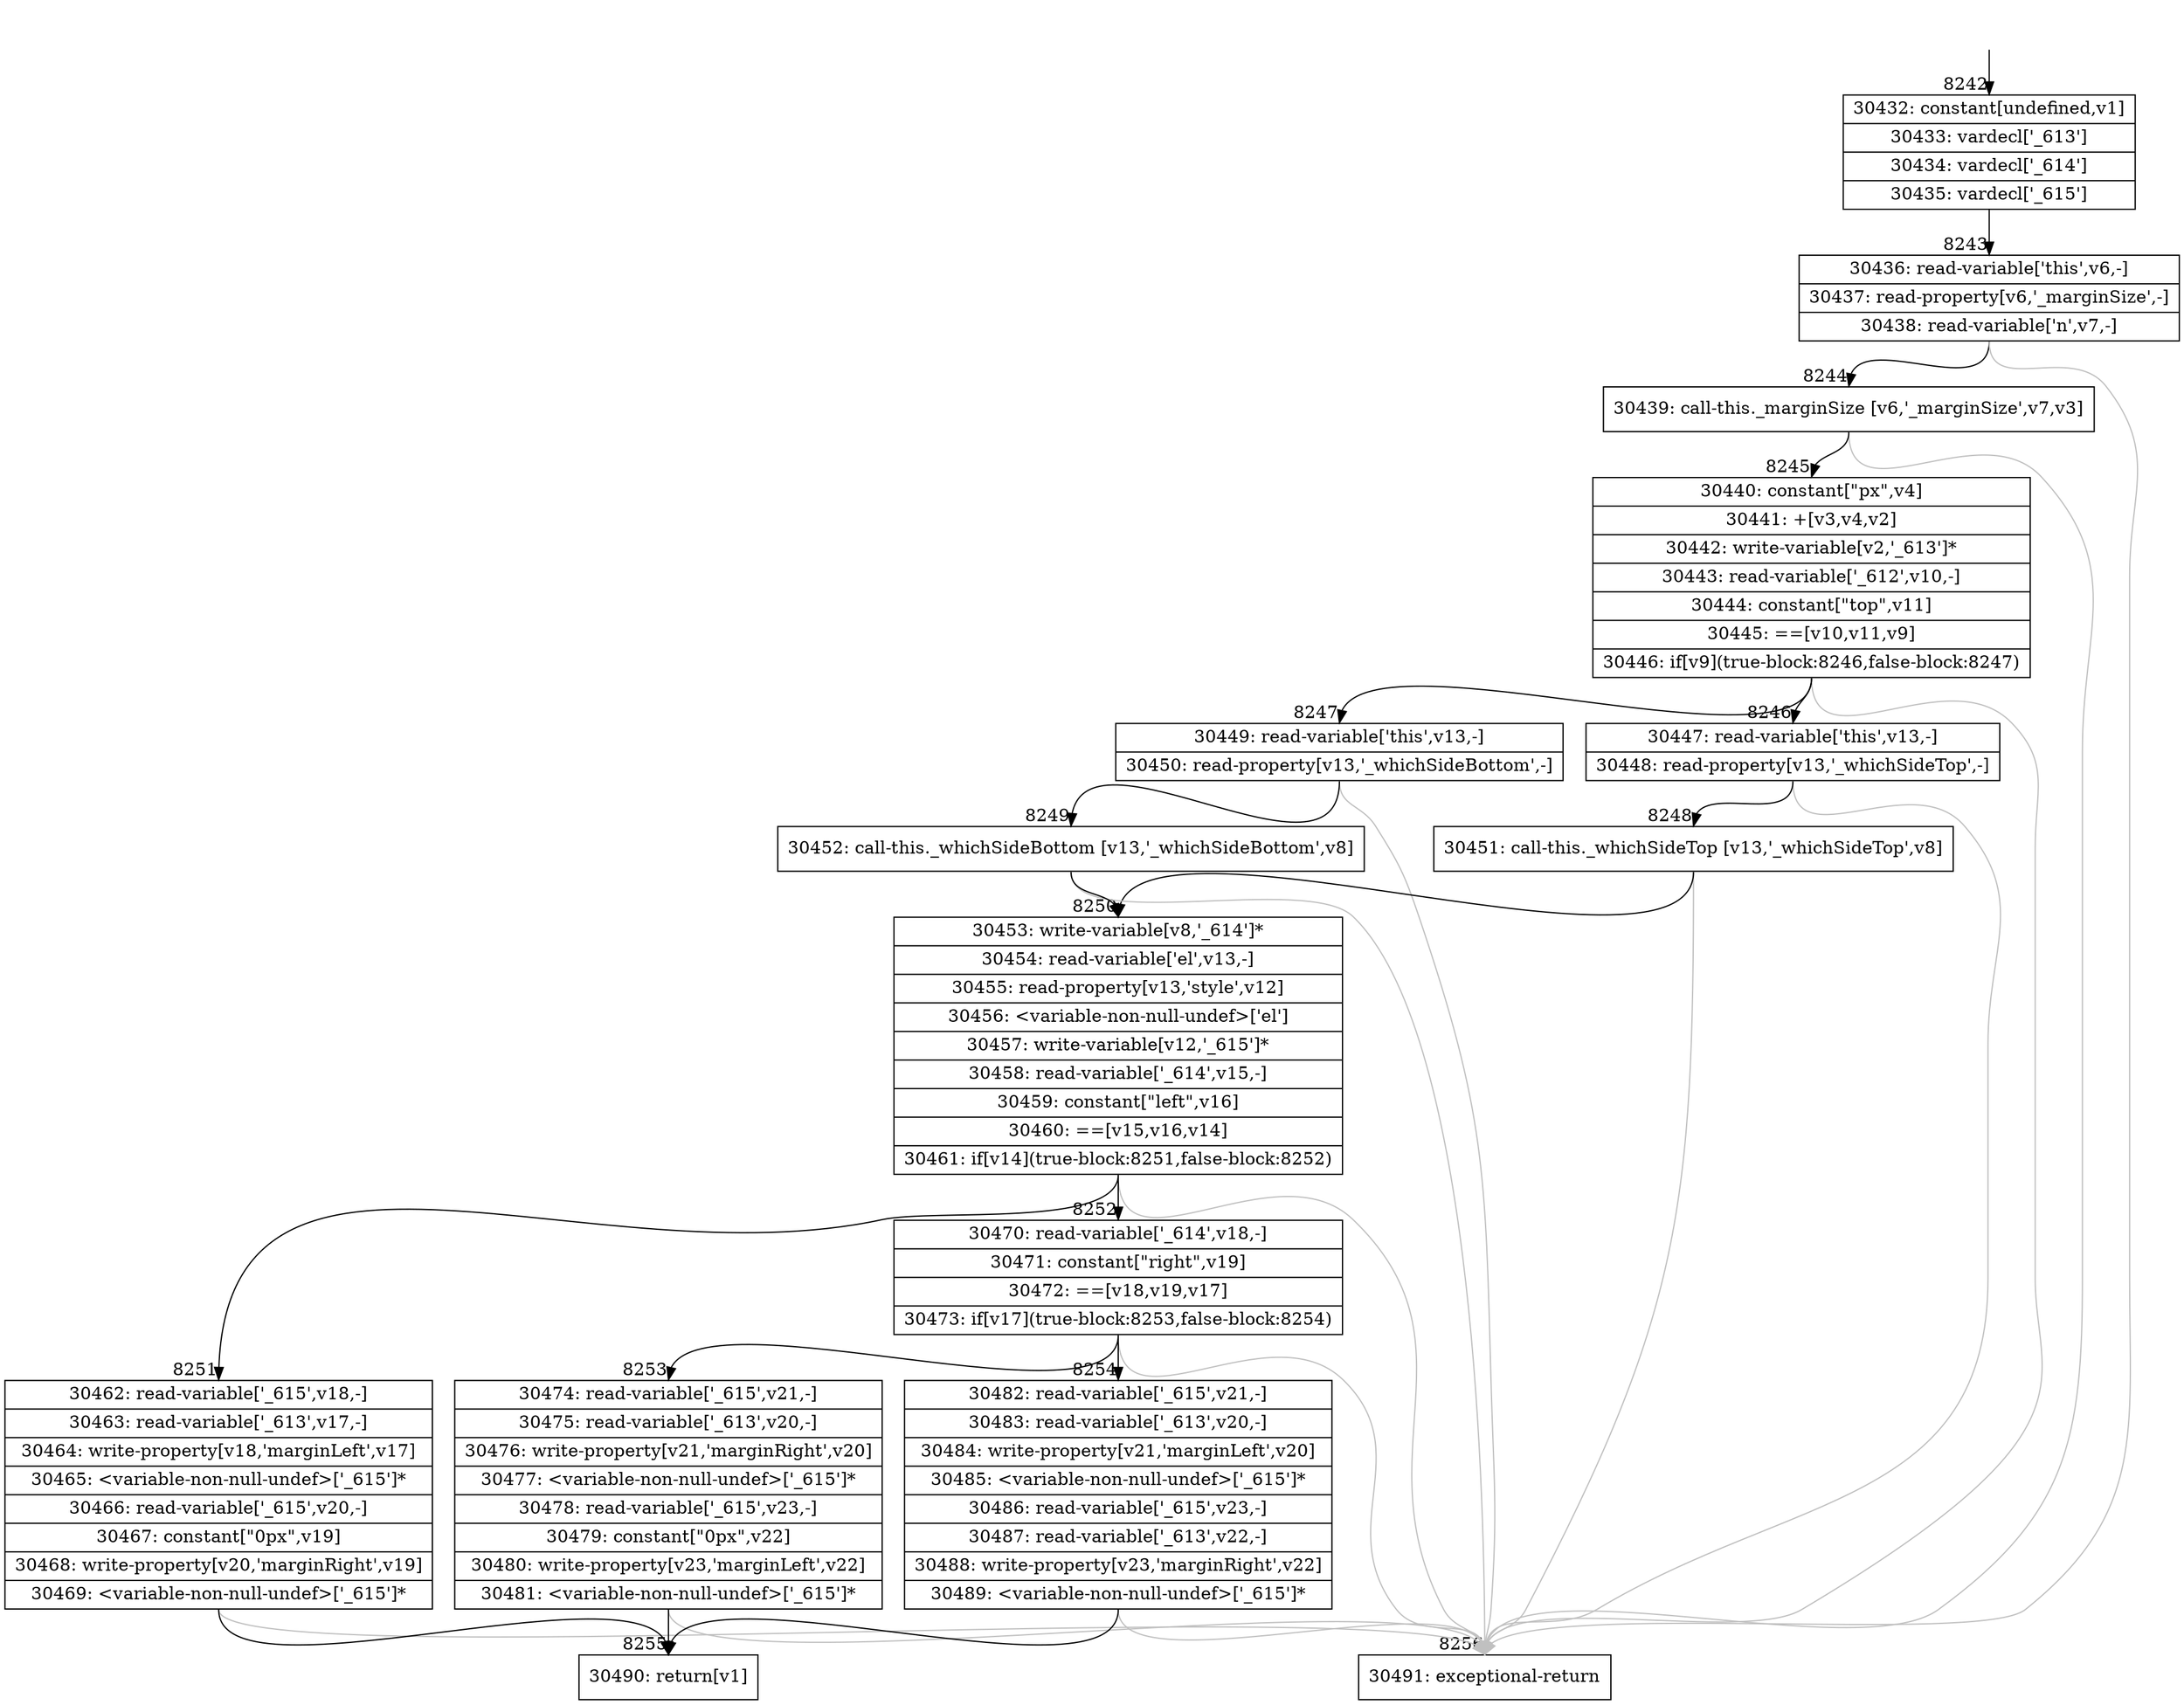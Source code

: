digraph {
rankdir="TD"
BB_entry542[shape=none,label=""];
BB_entry542 -> BB8242 [tailport=s, headport=n, headlabel="    8242"]
BB8242 [shape=record label="{30432: constant[undefined,v1]|30433: vardecl['_613']|30434: vardecl['_614']|30435: vardecl['_615']}" ] 
BB8242 -> BB8243 [tailport=s, headport=n, headlabel="      8243"]
BB8243 [shape=record label="{30436: read-variable['this',v6,-]|30437: read-property[v6,'_marginSize',-]|30438: read-variable['n',v7,-]}" ] 
BB8243 -> BB8244 [tailport=s, headport=n, headlabel="      8244"]
BB8243 -> BB8256 [tailport=s, headport=n, color=gray, headlabel="      8256"]
BB8244 [shape=record label="{30439: call-this._marginSize [v6,'_marginSize',v7,v3]}" ] 
BB8244 -> BB8245 [tailport=s, headport=n, headlabel="      8245"]
BB8244 -> BB8256 [tailport=s, headport=n, color=gray]
BB8245 [shape=record label="{30440: constant[\"px\",v4]|30441: +[v3,v4,v2]|30442: write-variable[v2,'_613']*|30443: read-variable['_612',v10,-]|30444: constant[\"top\",v11]|30445: ==[v10,v11,v9]|30446: if[v9](true-block:8246,false-block:8247)}" ] 
BB8245 -> BB8246 [tailport=s, headport=n, headlabel="      8246"]
BB8245 -> BB8247 [tailport=s, headport=n, headlabel="      8247"]
BB8245 -> BB8256 [tailport=s, headport=n, color=gray]
BB8246 [shape=record label="{30447: read-variable['this',v13,-]|30448: read-property[v13,'_whichSideTop',-]}" ] 
BB8246 -> BB8248 [tailport=s, headport=n, headlabel="      8248"]
BB8246 -> BB8256 [tailport=s, headport=n, color=gray]
BB8247 [shape=record label="{30449: read-variable['this',v13,-]|30450: read-property[v13,'_whichSideBottom',-]}" ] 
BB8247 -> BB8249 [tailport=s, headport=n, headlabel="      8249"]
BB8247 -> BB8256 [tailport=s, headport=n, color=gray]
BB8248 [shape=record label="{30451: call-this._whichSideTop [v13,'_whichSideTop',v8]}" ] 
BB8248 -> BB8250 [tailport=s, headport=n, headlabel="      8250"]
BB8248 -> BB8256 [tailport=s, headport=n, color=gray]
BB8249 [shape=record label="{30452: call-this._whichSideBottom [v13,'_whichSideBottom',v8]}" ] 
BB8249 -> BB8250 [tailport=s, headport=n]
BB8249 -> BB8256 [tailport=s, headport=n, color=gray]
BB8250 [shape=record label="{30453: write-variable[v8,'_614']*|30454: read-variable['el',v13,-]|30455: read-property[v13,'style',v12]|30456: \<variable-non-null-undef\>['el']|30457: write-variable[v12,'_615']*|30458: read-variable['_614',v15,-]|30459: constant[\"left\",v16]|30460: ==[v15,v16,v14]|30461: if[v14](true-block:8251,false-block:8252)}" ] 
BB8250 -> BB8251 [tailport=s, headport=n, headlabel="      8251"]
BB8250 -> BB8252 [tailport=s, headport=n, headlabel="      8252"]
BB8250 -> BB8256 [tailport=s, headport=n, color=gray]
BB8251 [shape=record label="{30462: read-variable['_615',v18,-]|30463: read-variable['_613',v17,-]|30464: write-property[v18,'marginLeft',v17]|30465: \<variable-non-null-undef\>['_615']*|30466: read-variable['_615',v20,-]|30467: constant[\"0px\",v19]|30468: write-property[v20,'marginRight',v19]|30469: \<variable-non-null-undef\>['_615']*}" ] 
BB8251 -> BB8255 [tailport=s, headport=n, headlabel="      8255"]
BB8251 -> BB8256 [tailport=s, headport=n, color=gray]
BB8252 [shape=record label="{30470: read-variable['_614',v18,-]|30471: constant[\"right\",v19]|30472: ==[v18,v19,v17]|30473: if[v17](true-block:8253,false-block:8254)}" ] 
BB8252 -> BB8253 [tailport=s, headport=n, headlabel="      8253"]
BB8252 -> BB8254 [tailport=s, headport=n, headlabel="      8254"]
BB8252 -> BB8256 [tailport=s, headport=n, color=gray]
BB8253 [shape=record label="{30474: read-variable['_615',v21,-]|30475: read-variable['_613',v20,-]|30476: write-property[v21,'marginRight',v20]|30477: \<variable-non-null-undef\>['_615']*|30478: read-variable['_615',v23,-]|30479: constant[\"0px\",v22]|30480: write-property[v23,'marginLeft',v22]|30481: \<variable-non-null-undef\>['_615']*}" ] 
BB8253 -> BB8255 [tailport=s, headport=n]
BB8253 -> BB8256 [tailport=s, headport=n, color=gray]
BB8254 [shape=record label="{30482: read-variable['_615',v21,-]|30483: read-variable['_613',v20,-]|30484: write-property[v21,'marginLeft',v20]|30485: \<variable-non-null-undef\>['_615']*|30486: read-variable['_615',v23,-]|30487: read-variable['_613',v22,-]|30488: write-property[v23,'marginRight',v22]|30489: \<variable-non-null-undef\>['_615']*}" ] 
BB8254 -> BB8255 [tailport=s, headport=n]
BB8254 -> BB8256 [tailport=s, headport=n, color=gray]
BB8255 [shape=record label="{30490: return[v1]}" ] 
BB8256 [shape=record label="{30491: exceptional-return}" ] 
//#$~ 5929
}
